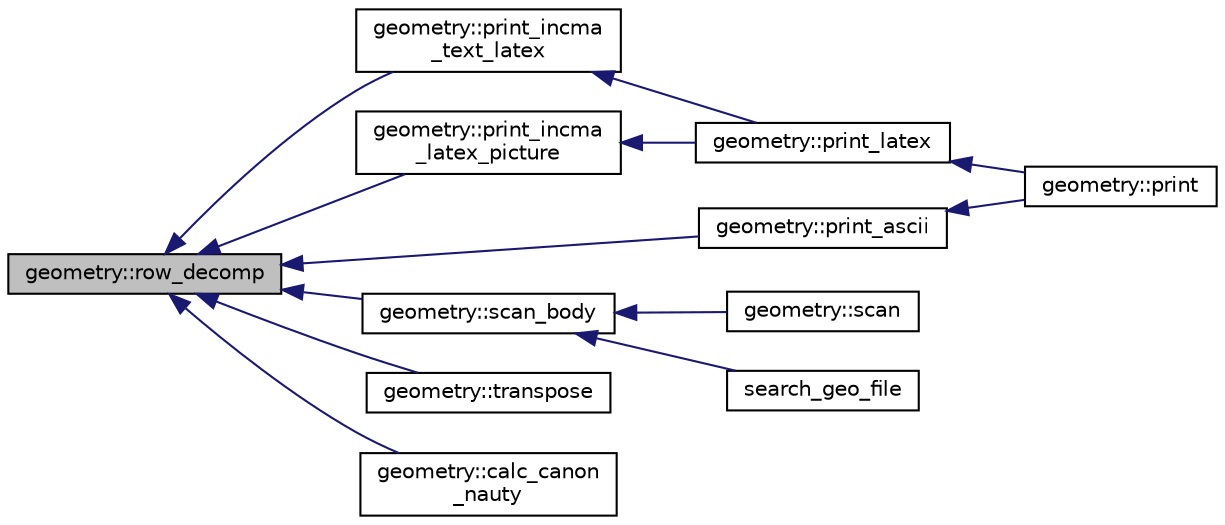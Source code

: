 digraph "geometry::row_decomp"
{
  edge [fontname="Helvetica",fontsize="10",labelfontname="Helvetica",labelfontsize="10"];
  node [fontname="Helvetica",fontsize="10",shape=record];
  rankdir="LR";
  Node1415 [label="geometry::row_decomp",height=0.2,width=0.4,color="black", fillcolor="grey75", style="filled", fontcolor="black"];
  Node1415 -> Node1416 [dir="back",color="midnightblue",fontsize="10",style="solid",fontname="Helvetica"];
  Node1416 [label="geometry::print_incma\l_text_latex",height=0.2,width=0.4,color="black", fillcolor="white", style="filled",URL="$da/d44/classgeometry.html#a400fa93fa773518f7b55c454fa69ee78"];
  Node1416 -> Node1417 [dir="back",color="midnightblue",fontsize="10",style="solid",fontname="Helvetica"];
  Node1417 [label="geometry::print_latex",height=0.2,width=0.4,color="black", fillcolor="white", style="filled",URL="$da/d44/classgeometry.html#a1d45497d61d4dc8f7325156158b7e661"];
  Node1417 -> Node1418 [dir="back",color="midnightblue",fontsize="10",style="solid",fontname="Helvetica"];
  Node1418 [label="geometry::print",height=0.2,width=0.4,color="black", fillcolor="white", style="filled",URL="$da/d44/classgeometry.html#af92f963887d22dd3437f585df929208d"];
  Node1415 -> Node1419 [dir="back",color="midnightblue",fontsize="10",style="solid",fontname="Helvetica"];
  Node1419 [label="geometry::print_incma\l_latex_picture",height=0.2,width=0.4,color="black", fillcolor="white", style="filled",URL="$da/d44/classgeometry.html#ae0d174439d57d9bc0b0dd7ffe210b148"];
  Node1419 -> Node1417 [dir="back",color="midnightblue",fontsize="10",style="solid",fontname="Helvetica"];
  Node1415 -> Node1420 [dir="back",color="midnightblue",fontsize="10",style="solid",fontname="Helvetica"];
  Node1420 [label="geometry::print_ascii",height=0.2,width=0.4,color="black", fillcolor="white", style="filled",URL="$da/d44/classgeometry.html#a8f5356989decb76fddb4926714240c0d"];
  Node1420 -> Node1418 [dir="back",color="midnightblue",fontsize="10",style="solid",fontname="Helvetica"];
  Node1415 -> Node1421 [dir="back",color="midnightblue",fontsize="10",style="solid",fontname="Helvetica"];
  Node1421 [label="geometry::scan_body",height=0.2,width=0.4,color="black", fillcolor="white", style="filled",URL="$da/d44/classgeometry.html#a71bc2e3a3f4ca02e8518ab5518a4e0df"];
  Node1421 -> Node1422 [dir="back",color="midnightblue",fontsize="10",style="solid",fontname="Helvetica"];
  Node1422 [label="geometry::scan",height=0.2,width=0.4,color="black", fillcolor="white", style="filled",URL="$da/d44/classgeometry.html#ac6f757d1a8855800d3da3fa1e83e812d"];
  Node1421 -> Node1423 [dir="back",color="midnightblue",fontsize="10",style="solid",fontname="Helvetica"];
  Node1423 [label="search_geo_file",height=0.2,width=0.4,color="black", fillcolor="white", style="filled",URL="$d6/d4a/geometry_8_c.html#a11af609febe3a9db20d8236af36928c5"];
  Node1415 -> Node1424 [dir="back",color="midnightblue",fontsize="10",style="solid",fontname="Helvetica"];
  Node1424 [label="geometry::transpose",height=0.2,width=0.4,color="black", fillcolor="white", style="filled",URL="$da/d44/classgeometry.html#ad7132289ee0bc683f8c00c6762bb5035"];
  Node1415 -> Node1425 [dir="back",color="midnightblue",fontsize="10",style="solid",fontname="Helvetica"];
  Node1425 [label="geometry::calc_canon\l_nauty",height=0.2,width=0.4,color="black", fillcolor="white", style="filled",URL="$da/d44/classgeometry.html#ada4d0bca80d2ad69300625167320dc5d"];
}

